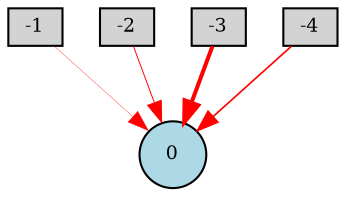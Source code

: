 digraph {
	node [fontsize=9 height=0.2 shape=circle width=0.2]
	-1 [fillcolor=lightgray shape=box style=filled]
	-2 [fillcolor=lightgray shape=box style=filled]
	-3 [fillcolor=lightgray shape=box style=filled]
	-4 [fillcolor=lightgray shape=box style=filled]
	0 [fillcolor=lightblue style=filled]
	-4 -> 0 [color=red penwidth=0.7981981963144045 style=solid]
	-2 -> 0 [color=red penwidth=0.4643570488069225 style=solid]
	-3 -> 0 [color=red penwidth=1.9358304169366283 style=solid]
	-1 -> 0 [color=red penwidth=0.16500972408499587 style=solid]
}
